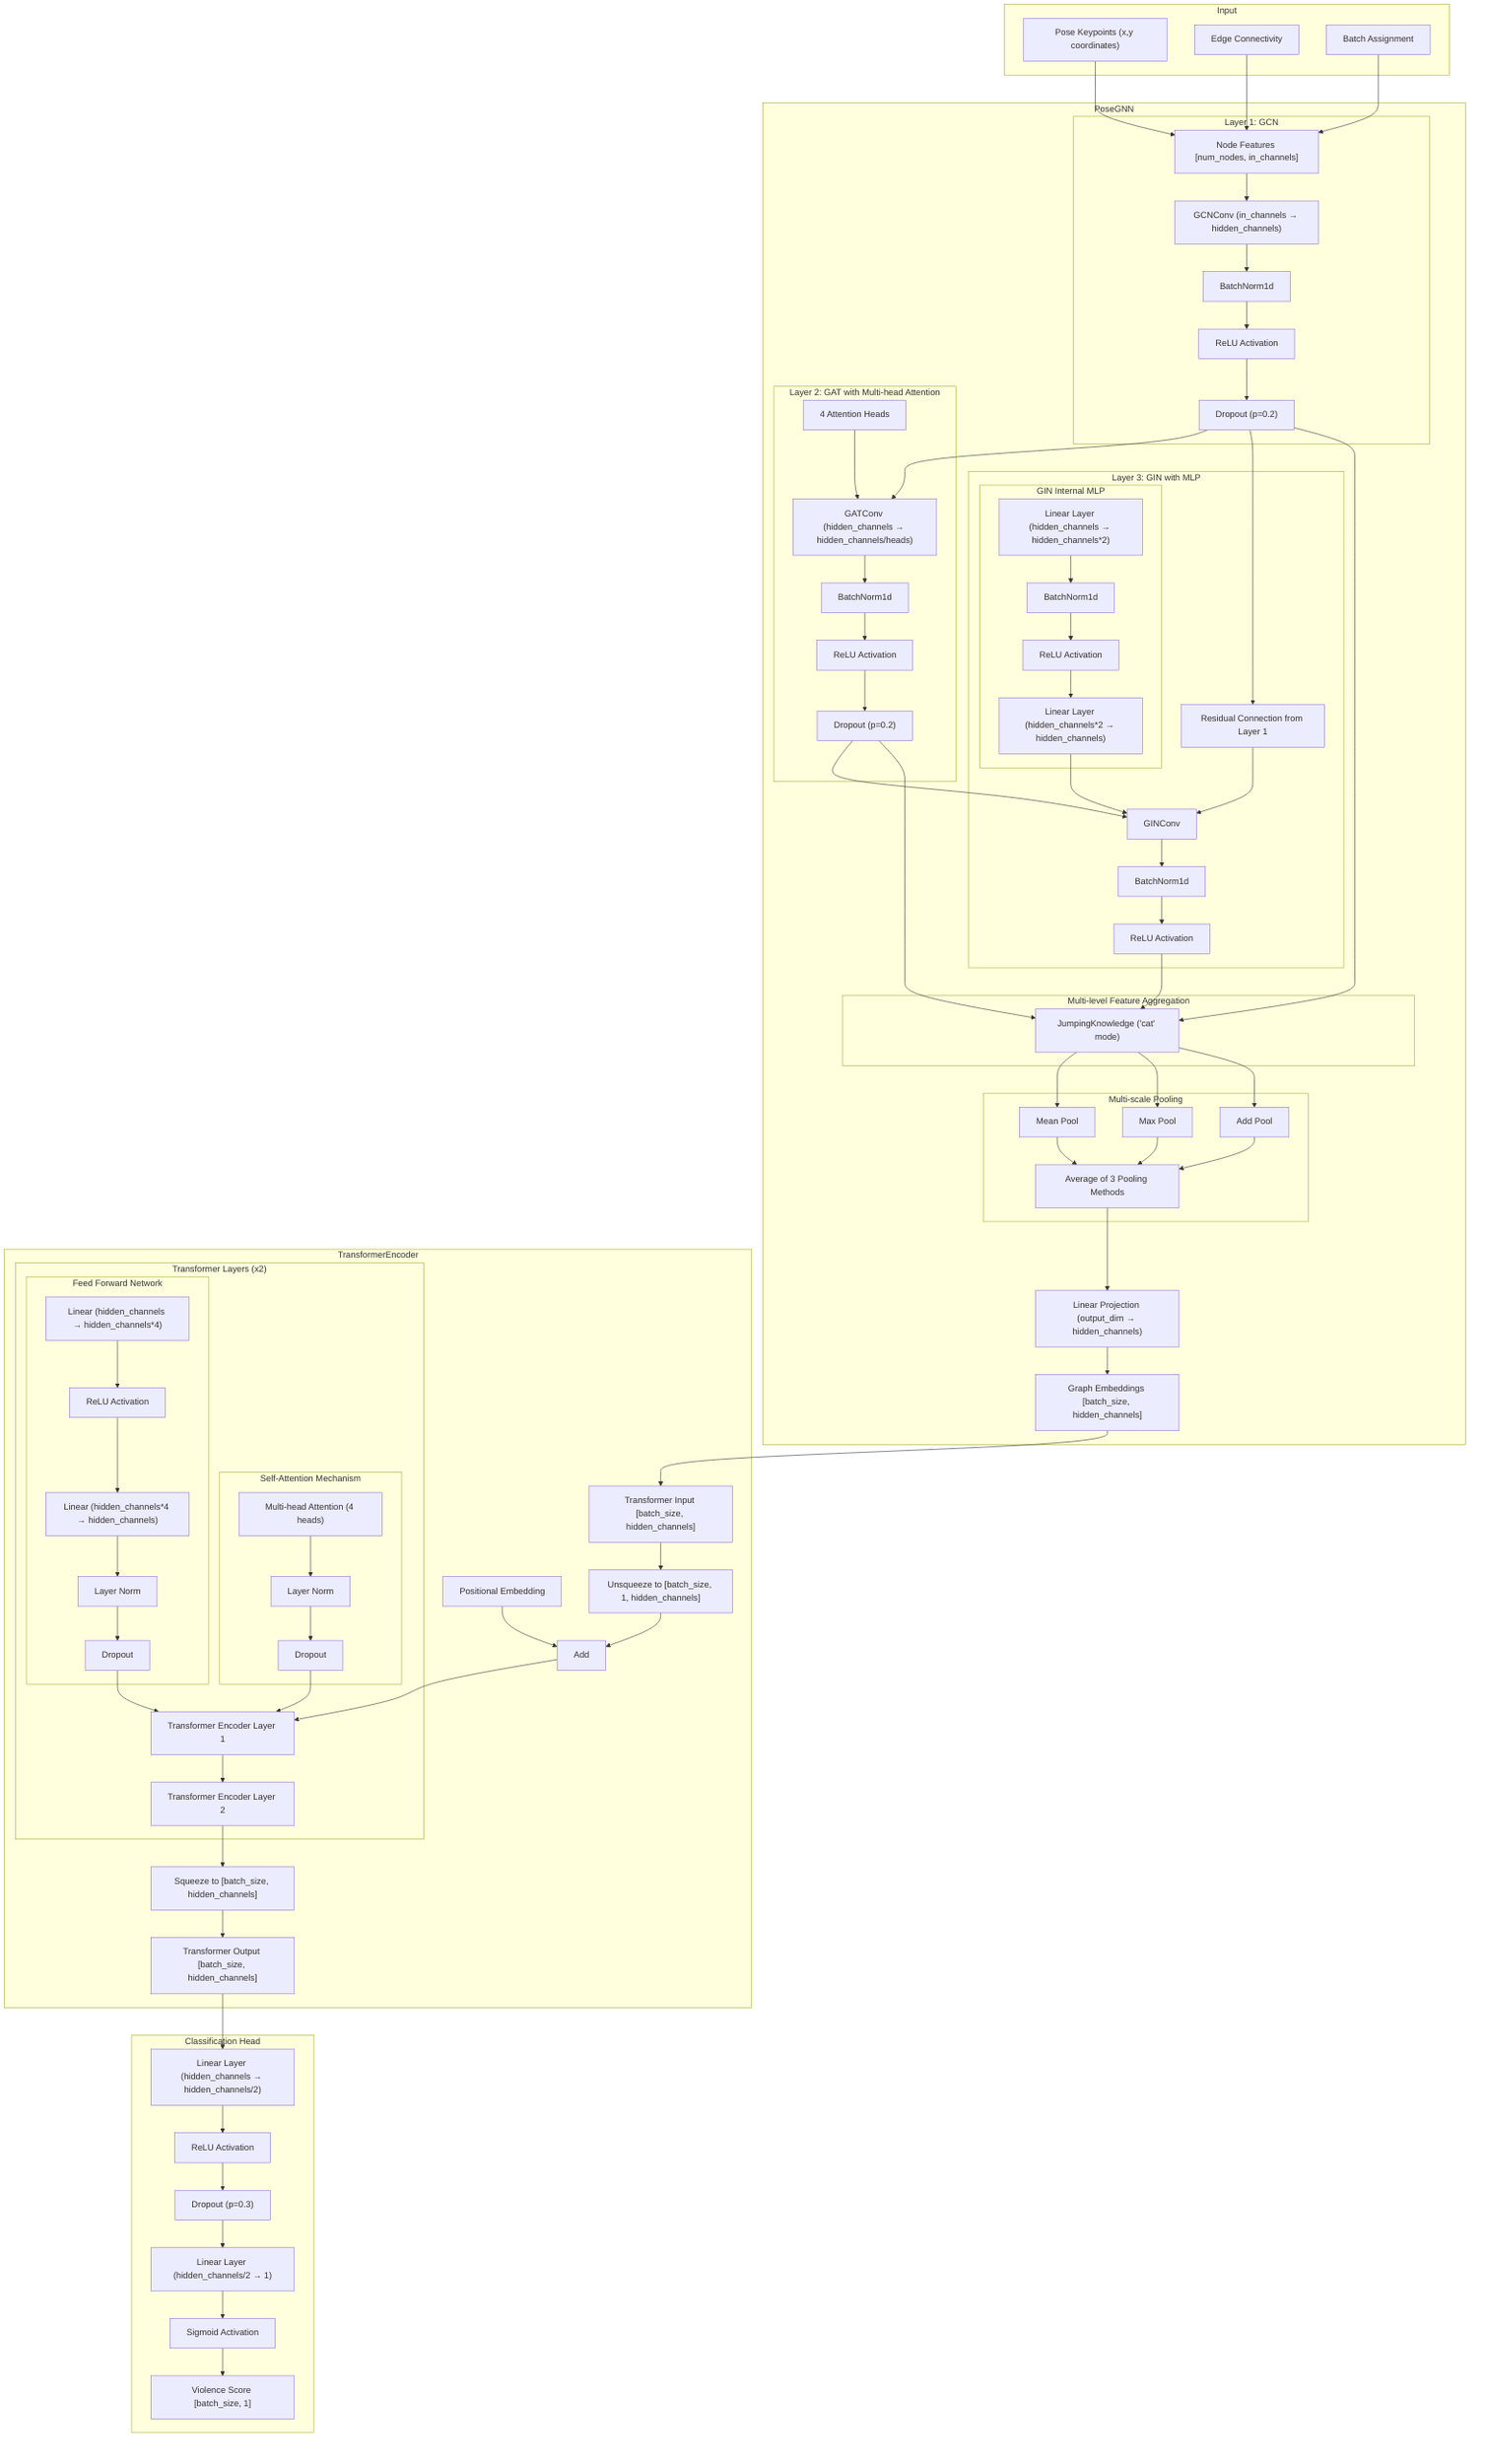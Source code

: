 ---
config:
  layout: dagre
---
flowchart TD
 subgraph Input["Input"]
        I["Pose Keypoints (x,y coordinates)"]
        EI["Edge Connectivity"]
        BI["Batch Assignment"]
  end
 subgraph subGraph1["Layer 1: GCN"]
        GNN_IN["Node Features [num_nodes, in_channels]"]
        CONV1["GCNConv (in_channels → hidden_channels)"]
        BN1["BatchNorm1d"]
        RELU1["ReLU Activation"]
        DROP1["Dropout (p=0.2)"]
  end
 subgraph subGraph2["Layer 2: GAT with Multi-head Attention"]
        CONV2["GATConv (hidden_channels → hidden_channels/heads)"]
        BN2["BatchNorm1d"]
        RELU2["ReLU Activation"]
        DROP2["Dropout (p=0.2)"]
        ATTHEAD["4 Attention Heads"]
  end
 subgraph subGraph3["GIN Internal MLP"]
        GINL1["Linear Layer (hidden_channels → hidden_channels*2)"]
        GINBN["BatchNorm1d"]
        GINRELU["ReLU Activation"]
        GINL2["Linear Layer (hidden_channels*2 → hidden_channels)"]
  end
 subgraph subGraph4["Layer 3: GIN with MLP"]
        subGraph3
        CONV3["GINConv"]
        BN3["BatchNorm1d"]
        RELU3["ReLU Activation"]
        RESCONN["Residual Connection from Layer 1"]
  end
 subgraph subGraph5["Multi-level Feature Aggregation"]
        JK@{ label: "JumpingKnowledge ('cat' mode)" }
  end
 subgraph subGraph6["Multi-scale Pooling"]
        MP["Mean Pool"]
        MXP["Max Pool"]
        AP["Add Pool"]
        AVGP["Average of 3 Pooling Methods"]
  end
 subgraph PoseGNN["PoseGNN"]
        subGraph1
        subGraph2
        subGraph4
        subGraph5
        subGraph6
        PROJ["Linear Projection (output_dim → hidden_channels)"]
        GNN_OUT["Graph Embeddings [batch_size, hidden_channels]"]
  end
 subgraph subGraph8["Self-Attention Mechanism"]
        MHA["Multi-head Attention (4 heads)"]
        ATTNLN["Layer Norm"]
        ATTNDROP["Dropout"]
  end
 subgraph subGraph9["Feed Forward Network"]
        FFN1["Linear (hidden_channels → hidden_channels*4)"]
        FFNRELU["ReLU Activation"]
        FFN2["Linear (hidden_channels*4 → hidden_channels)"]
        FFNLN["Layer Norm"]
        FFNDROP["Dropout"]
  end
 subgraph subGraph10["Transformer Layers (x2)"]
        TRL1["Transformer Encoder Layer 1"]
        subGraph8
        subGraph9
        TRL2["Transformer Encoder Layer 2"]
  end
 subgraph TransformerEncoder["TransformerEncoder"]
        TR_IN["Transformer Input [batch_size, hidden_channels]"]
        UNSQ1["Unsqueeze to [batch_size, 1, hidden_channels]"]
        POS_EMB["Positional Embedding"]
        ADD1["Add"]
        subGraph10
        SQZ["Squeeze to [batch_size, hidden_channels]"]
        TR_OUT["Transformer Output [batch_size, hidden_channels]"]
  end
 subgraph subGraph12["Classification Head"]
        FC1["Linear Layer (hidden_channels → hidden_channels/2)"]
        RELU4["ReLU Activation"]
        DROP3["Dropout (p=0.3)"]
        FC2["Linear Layer (hidden_channels/2 → 1)"]
        SIGMOID["Sigmoid Activation"]
        CL_OUT["Violence Score [batch_size, 1]"]
  end
    I --> GNN_IN
    EI --> GNN_IN
    BI --> GNN_IN
    GNN_IN --> CONV1
    CONV1 --> BN1
    BN1 --> RELU1
    RELU1 --> DROP1
    DROP1 --> CONV2 & RESCONN & JK
    ATTHEAD --> CONV2
    CONV2 --> BN2
    BN2 --> RELU2
    RELU2 --> DROP2
    DROP2 --> CONV3 & JK
    RESCONN --> CONV3
    GINL1 --> GINBN
    GINBN --> GINRELU
    GINRELU --> GINL2
    GINL2 --> CONV3
    CONV3 --> BN3
    BN3 --> RELU3
    RELU3 --> JK
    JK --> MP & MXP & AP
    MP --> AVGP
    MXP --> AVGP
    AP --> AVGP
    AVGP --> PROJ
    PROJ --> GNN_OUT
    GNN_OUT --> TR_IN
    TR_IN --> UNSQ1
    UNSQ1 --> ADD1
    POS_EMB --> ADD1
    ADD1 --> TRL1
    TRL1 --> TRL2
    TRL2 --> SQZ
    SQZ --> TR_OUT
    MHA --> ATTNLN
    ATTNLN --> ATTNDROP
    ATTNDROP --> TRL1
    FFN1 --> FFNRELU
    FFNRELU --> FFN2
    FFN2 --> FFNLN
    FFNLN --> FFNDROP
    FFNDROP --> TRL1
    TR_OUT --> FC1
    FC1 --> RELU4
    RELU4 --> DROP3
    DROP3 --> FC2
    FC2 --> SIGMOID
    SIGMOID --> CL_OUT
    JK@{ shape: rect}